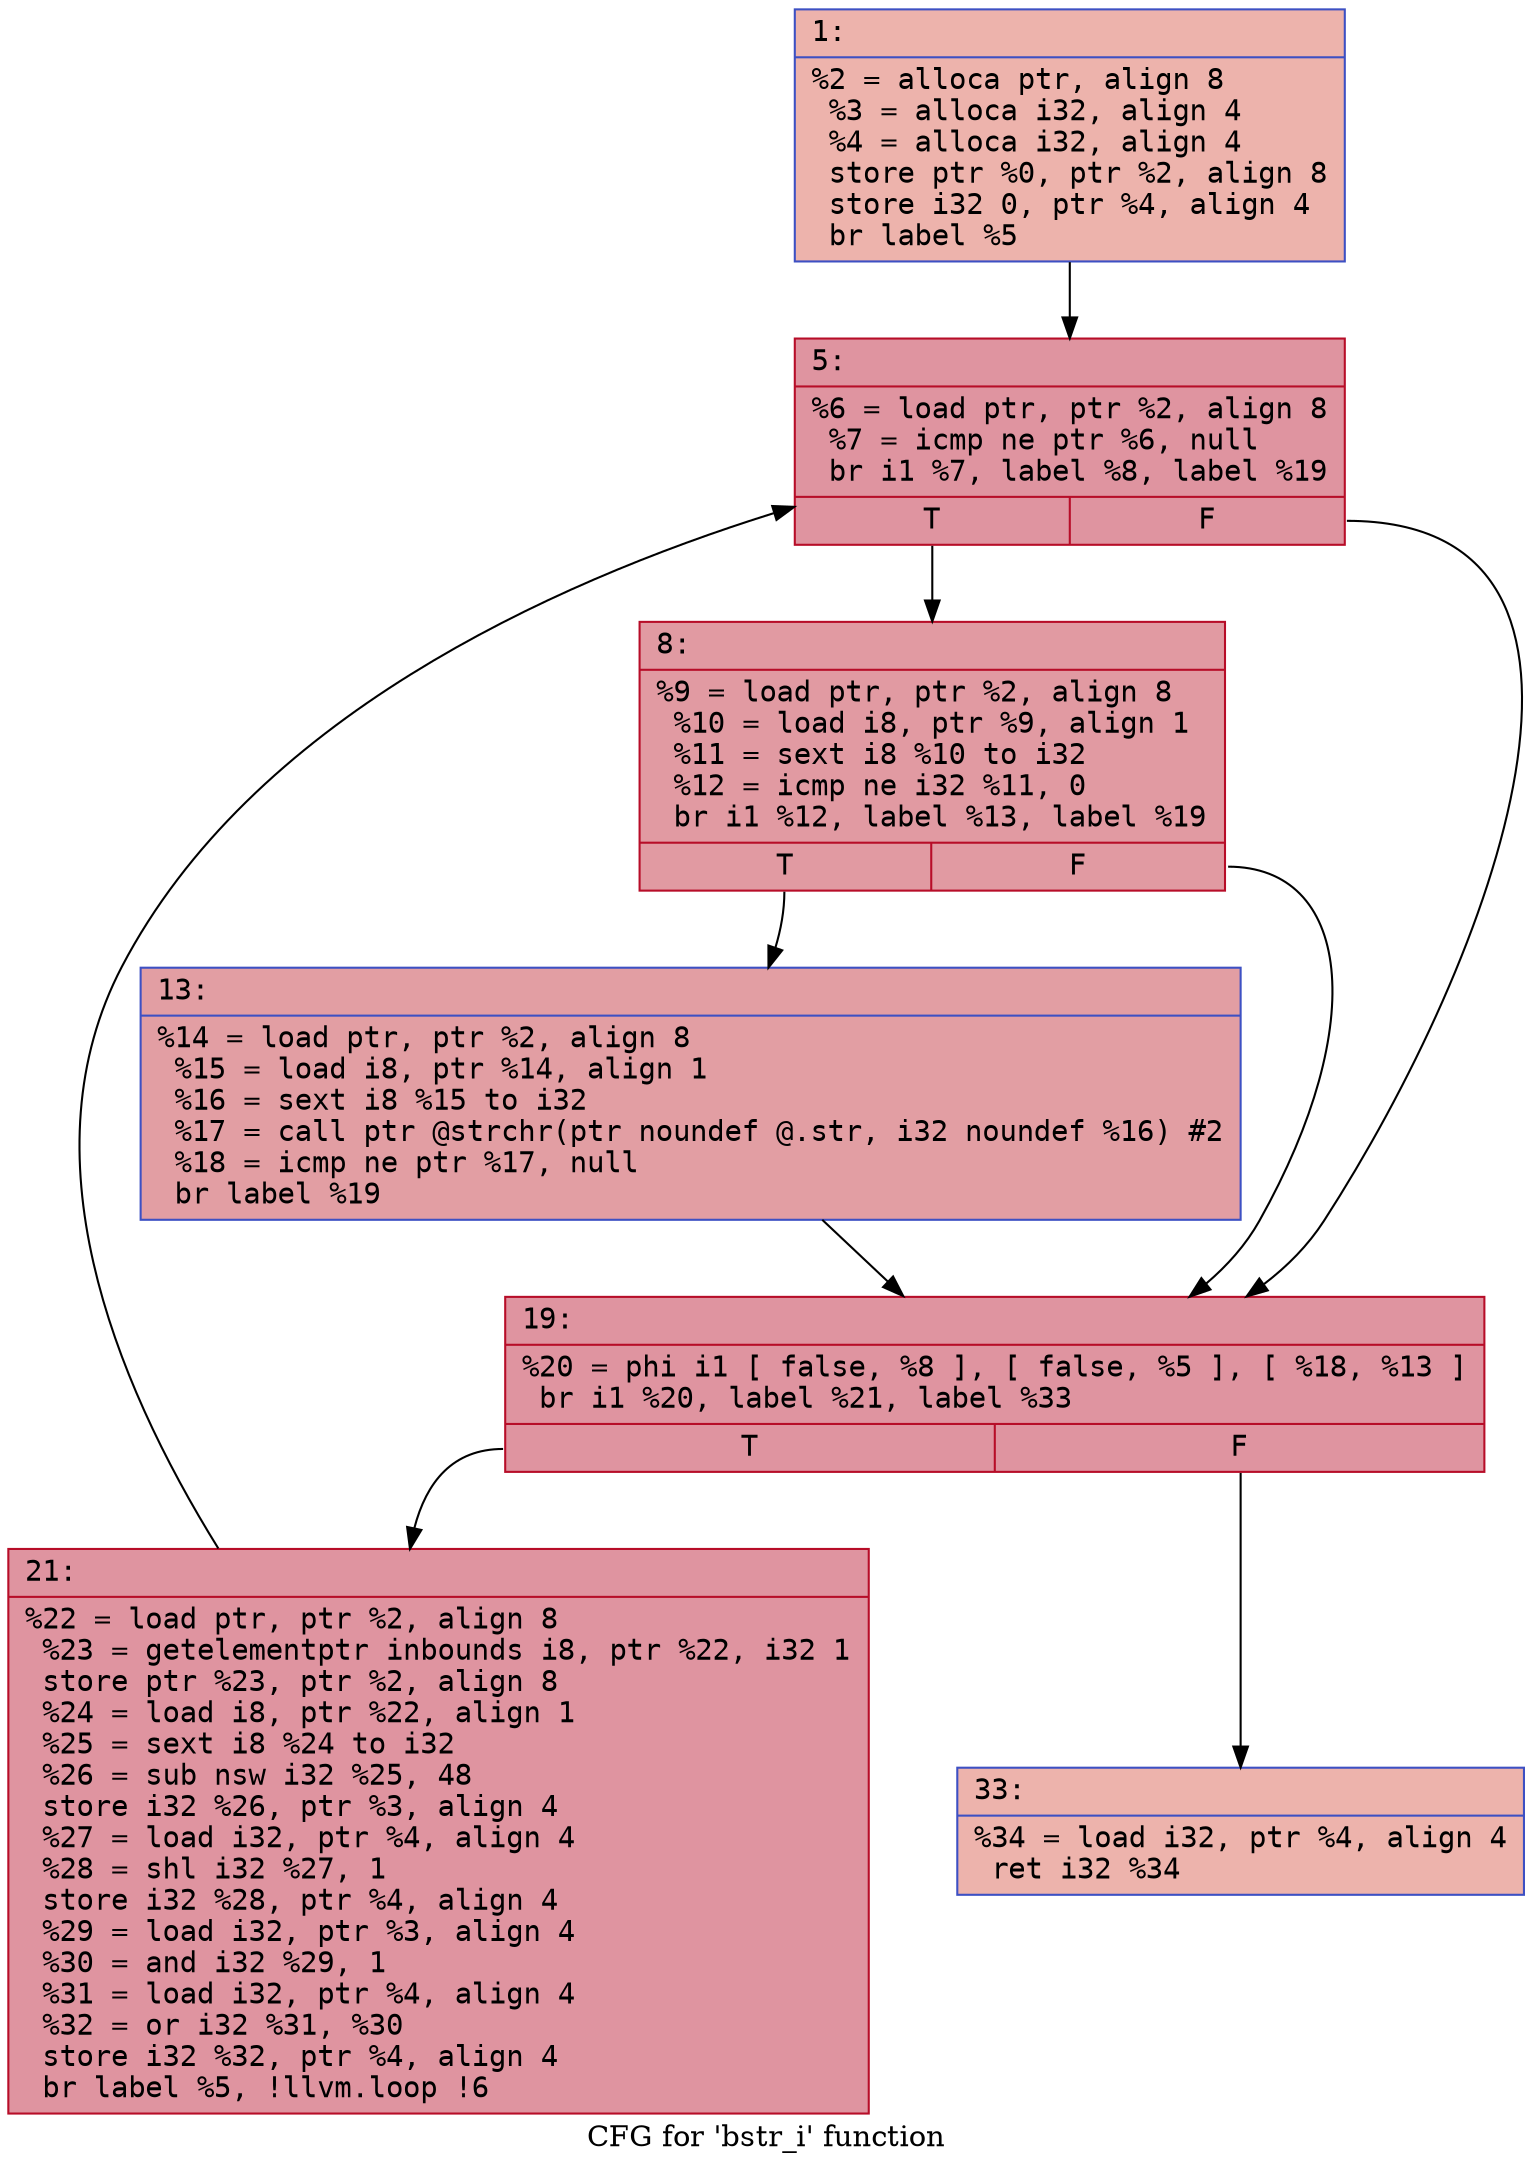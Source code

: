 digraph "CFG for 'bstr_i' function" {
	label="CFG for 'bstr_i' function";

	Node0x600002e31ef0 [shape=record,color="#3d50c3ff", style=filled, fillcolor="#d6524470" fontname="Courier",label="{1:\l|  %2 = alloca ptr, align 8\l  %3 = alloca i32, align 4\l  %4 = alloca i32, align 4\l  store ptr %0, ptr %2, align 8\l  store i32 0, ptr %4, align 4\l  br label %5\l}"];
	Node0x600002e31ef0 -> Node0x600002e31f40[tooltip="1 -> 5\nProbability 100.00%" ];
	Node0x600002e31f40 [shape=record,color="#b70d28ff", style=filled, fillcolor="#b70d2870" fontname="Courier",label="{5:\l|  %6 = load ptr, ptr %2, align 8\l  %7 = icmp ne ptr %6, null\l  br i1 %7, label %8, label %19\l|{<s0>T|<s1>F}}"];
	Node0x600002e31f40:s0 -> Node0x600002e31f90[tooltip="5 -> 8\nProbability 62.50%" ];
	Node0x600002e31f40:s1 -> Node0x600002e32030[tooltip="5 -> 19\nProbability 37.50%" ];
	Node0x600002e31f90 [shape=record,color="#b70d28ff", style=filled, fillcolor="#bb1b2c70" fontname="Courier",label="{8:\l|  %9 = load ptr, ptr %2, align 8\l  %10 = load i8, ptr %9, align 1\l  %11 = sext i8 %10 to i32\l  %12 = icmp ne i32 %11, 0\l  br i1 %12, label %13, label %19\l|{<s0>T|<s1>F}}"];
	Node0x600002e31f90:s0 -> Node0x600002e31fe0[tooltip="8 -> 13\nProbability 62.50%" ];
	Node0x600002e31f90:s1 -> Node0x600002e32030[tooltip="8 -> 19\nProbability 37.50%" ];
	Node0x600002e31fe0 [shape=record,color="#3d50c3ff", style=filled, fillcolor="#be242e70" fontname="Courier",label="{13:\l|  %14 = load ptr, ptr %2, align 8\l  %15 = load i8, ptr %14, align 1\l  %16 = sext i8 %15 to i32\l  %17 = call ptr @strchr(ptr noundef @.str, i32 noundef %16) #2\l  %18 = icmp ne ptr %17, null\l  br label %19\l}"];
	Node0x600002e31fe0 -> Node0x600002e32030[tooltip="13 -> 19\nProbability 100.00%" ];
	Node0x600002e32030 [shape=record,color="#b70d28ff", style=filled, fillcolor="#b70d2870" fontname="Courier",label="{19:\l|  %20 = phi i1 [ false, %8 ], [ false, %5 ], [ %18, %13 ]\l  br i1 %20, label %21, label %33\l|{<s0>T|<s1>F}}"];
	Node0x600002e32030:s0 -> Node0x600002e32080[tooltip="19 -> 21\nProbability 96.88%" ];
	Node0x600002e32030:s1 -> Node0x600002e320d0[tooltip="19 -> 33\nProbability 3.12%" ];
	Node0x600002e32080 [shape=record,color="#b70d28ff", style=filled, fillcolor="#b70d2870" fontname="Courier",label="{21:\l|  %22 = load ptr, ptr %2, align 8\l  %23 = getelementptr inbounds i8, ptr %22, i32 1\l  store ptr %23, ptr %2, align 8\l  %24 = load i8, ptr %22, align 1\l  %25 = sext i8 %24 to i32\l  %26 = sub nsw i32 %25, 48\l  store i32 %26, ptr %3, align 4\l  %27 = load i32, ptr %4, align 4\l  %28 = shl i32 %27, 1\l  store i32 %28, ptr %4, align 4\l  %29 = load i32, ptr %3, align 4\l  %30 = and i32 %29, 1\l  %31 = load i32, ptr %4, align 4\l  %32 = or i32 %31, %30\l  store i32 %32, ptr %4, align 4\l  br label %5, !llvm.loop !6\l}"];
	Node0x600002e32080 -> Node0x600002e31f40[tooltip="21 -> 5\nProbability 100.00%" ];
	Node0x600002e320d0 [shape=record,color="#3d50c3ff", style=filled, fillcolor="#d6524470" fontname="Courier",label="{33:\l|  %34 = load i32, ptr %4, align 4\l  ret i32 %34\l}"];
}
